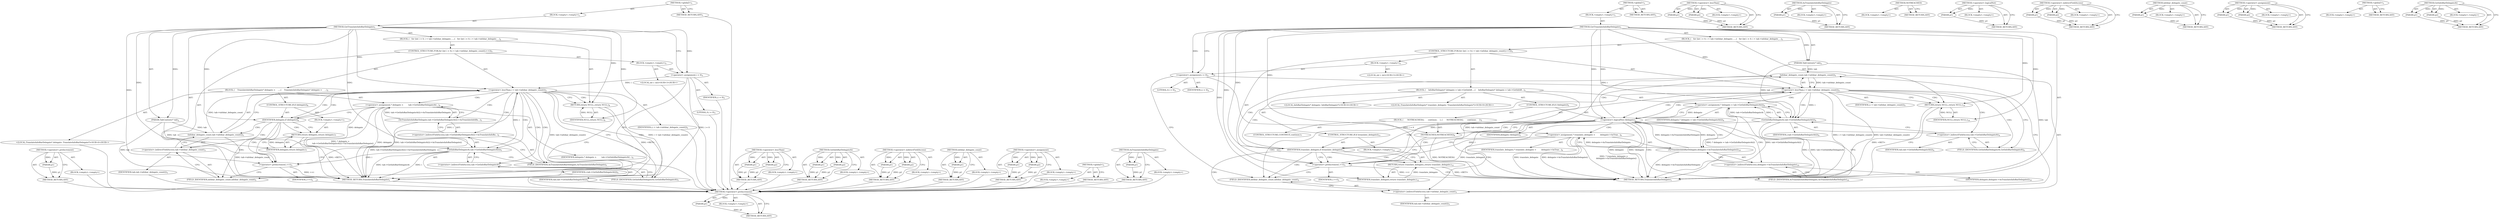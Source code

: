 digraph "AsTranslateInfoBarDelegate" {
vulnerable_98 [label=<(METHOD,&lt;operator&gt;.preIncrement)>];
vulnerable_99 [label=<(PARAM,p1)>];
vulnerable_100 [label=<(BLOCK,&lt;empty&gt;,&lt;empty&gt;)>];
vulnerable_101 [label=<(METHOD_RETURN,ANY)>];
vulnerable_6 [label=<(METHOD,&lt;global&gt;)<SUB>1</SUB>>];
vulnerable_7 [label=<(BLOCK,&lt;empty&gt;,&lt;empty&gt;)<SUB>1</SUB>>];
vulnerable_8 [label=<(METHOD,GetTranslateInfoBarDelegate)<SUB>1</SUB>>];
vulnerable_9 [label=<(PARAM,TabContents* tab)<SUB>2</SUB>>];
vulnerable_10 [label=<(BLOCK,{
   for (int i = 0; i &lt; tab-&gt;infobar_delegate_...,{
   for (int i = 0; i &lt; tab-&gt;infobar_delegate_...)<SUB>2</SUB>>];
vulnerable_11 [label=<(CONTROL_STRUCTURE,FOR,for (int i = 0;i &lt; tab-&gt;infobar_delegate_count();++i))<SUB>3</SUB>>];
vulnerable_12 [label=<(BLOCK,&lt;empty&gt;,&lt;empty&gt;)<SUB>3</SUB>>];
vulnerable_13 [label="<(LOCAL,int i: int)<SUB>3</SUB>>"];
vulnerable_14 [label=<(&lt;operator&gt;.assignment,i = 0)<SUB>3</SUB>>];
vulnerable_15 [label=<(IDENTIFIER,i,i = 0)<SUB>3</SUB>>];
vulnerable_16 [label=<(LITERAL,0,i = 0)<SUB>3</SUB>>];
vulnerable_17 [label=<(&lt;operator&gt;.lessThan,i &lt; tab-&gt;infobar_delegate_count())<SUB>3</SUB>>];
vulnerable_18 [label=<(IDENTIFIER,i,i &lt; tab-&gt;infobar_delegate_count())<SUB>3</SUB>>];
vulnerable_19 [label=<(infobar_delegate_count,tab-&gt;infobar_delegate_count())<SUB>3</SUB>>];
vulnerable_20 [label=<(&lt;operator&gt;.indirectFieldAccess,tab-&gt;infobar_delegate_count)<SUB>3</SUB>>];
vulnerable_21 [label=<(IDENTIFIER,tab,tab-&gt;infobar_delegate_count())<SUB>3</SUB>>];
vulnerable_22 [label=<(FIELD_IDENTIFIER,infobar_delegate_count,infobar_delegate_count)<SUB>3</SUB>>];
vulnerable_23 [label=<(&lt;operator&gt;.preIncrement,++i)<SUB>3</SUB>>];
vulnerable_24 [label=<(IDENTIFIER,i,++i)<SUB>3</SUB>>];
vulnerable_25 [label=<(BLOCK,{
    InfoBarDelegate* delegate = tab-&gt;GetInfoB...,{
    InfoBarDelegate* delegate = tab-&gt;GetInfoB...)<SUB>3</SUB>>];
vulnerable_26 [label="<(LOCAL,InfoBarDelegate* delegate: InfoBarDelegate*)<SUB>4</SUB>>"];
vulnerable_27 [label=<(&lt;operator&gt;.assignment,* delegate = tab-&gt;GetInfoBarDelegateAt(i))<SUB>4</SUB>>];
vulnerable_28 [label=<(IDENTIFIER,delegate,* delegate = tab-&gt;GetInfoBarDelegateAt(i))<SUB>4</SUB>>];
vulnerable_29 [label=<(GetInfoBarDelegateAt,tab-&gt;GetInfoBarDelegateAt(i))<SUB>4</SUB>>];
vulnerable_30 [label=<(&lt;operator&gt;.indirectFieldAccess,tab-&gt;GetInfoBarDelegateAt)<SUB>4</SUB>>];
vulnerable_31 [label=<(IDENTIFIER,tab,tab-&gt;GetInfoBarDelegateAt(i))<SUB>4</SUB>>];
vulnerable_32 [label=<(FIELD_IDENTIFIER,GetInfoBarDelegateAt,GetInfoBarDelegateAt)<SUB>4</SUB>>];
vulnerable_33 [label=<(IDENTIFIER,i,tab-&gt;GetInfoBarDelegateAt(i))<SUB>4</SUB>>];
vulnerable_34 [label=<(CONTROL_STRUCTURE,IF,if (!delegate))<SUB>5</SUB>>];
vulnerable_35 [label=<(&lt;operator&gt;.logicalNot,!delegate)<SUB>5</SUB>>];
vulnerable_36 [label=<(IDENTIFIER,delegate,!delegate)<SUB>5</SUB>>];
vulnerable_37 [label=<(BLOCK,{
      NOTREACHED();
      continue;
    },{
      NOTREACHED();
      continue;
    })<SUB>5</SUB>>];
vulnerable_38 [label=<(NOTREACHED,NOTREACHED())<SUB>6</SUB>>];
vulnerable_39 [label=<(CONTROL_STRUCTURE,CONTINUE,continue;)<SUB>7</SUB>>];
vulnerable_40 [label="<(LOCAL,TranslateInfoBarDelegate* translate_delegate: TranslateInfoBarDelegate*)<SUB>9</SUB>>"];
vulnerable_41 [label=<(&lt;operator&gt;.assignment,* translate_delegate =
        delegate-&gt;AsTran...)<SUB>9</SUB>>];
vulnerable_42 [label=<(IDENTIFIER,translate_delegate,* translate_delegate =
        delegate-&gt;AsTran...)<SUB>9</SUB>>];
vulnerable_43 [label=<(AsTranslateInfoBarDelegate,delegate-&gt;AsTranslateInfoBarDelegate())<SUB>10</SUB>>];
vulnerable_44 [label=<(&lt;operator&gt;.indirectFieldAccess,delegate-&gt;AsTranslateInfoBarDelegate)<SUB>10</SUB>>];
vulnerable_45 [label=<(IDENTIFIER,delegate,delegate-&gt;AsTranslateInfoBarDelegate())<SUB>10</SUB>>];
vulnerable_46 [label=<(FIELD_IDENTIFIER,AsTranslateInfoBarDelegate,AsTranslateInfoBarDelegate)<SUB>10</SUB>>];
vulnerable_47 [label=<(CONTROL_STRUCTURE,IF,if (translate_delegate))<SUB>11</SUB>>];
vulnerable_48 [label=<(IDENTIFIER,translate_delegate,if (translate_delegate))<SUB>11</SUB>>];
vulnerable_49 [label=<(BLOCK,&lt;empty&gt;,&lt;empty&gt;)<SUB>12</SUB>>];
vulnerable_50 [label=<(RETURN,return translate_delegate;,return translate_delegate;)<SUB>12</SUB>>];
vulnerable_51 [label=<(IDENTIFIER,translate_delegate,return translate_delegate;)<SUB>12</SUB>>];
vulnerable_52 [label=<(RETURN,return NULL;,return NULL;)<SUB>14</SUB>>];
vulnerable_53 [label=<(IDENTIFIER,NULL,return NULL;)<SUB>14</SUB>>];
vulnerable_54 [label=<(METHOD_RETURN,TranslateInfoBarDelegate)<SUB>1</SUB>>];
vulnerable_56 [label=<(METHOD_RETURN,ANY)<SUB>1</SUB>>];
vulnerable_84 [label=<(METHOD,&lt;operator&gt;.lessThan)>];
vulnerable_85 [label=<(PARAM,p1)>];
vulnerable_86 [label=<(PARAM,p2)>];
vulnerable_87 [label=<(BLOCK,&lt;empty&gt;,&lt;empty&gt;)>];
vulnerable_88 [label=<(METHOD_RETURN,ANY)>];
vulnerable_114 [label=<(METHOD,AsTranslateInfoBarDelegate)>];
vulnerable_115 [label=<(PARAM,p1)>];
vulnerable_116 [label=<(BLOCK,&lt;empty&gt;,&lt;empty&gt;)>];
vulnerable_117 [label=<(METHOD_RETURN,ANY)>];
vulnerable_111 [label=<(METHOD,NOTREACHED)>];
vulnerable_112 [label=<(BLOCK,&lt;empty&gt;,&lt;empty&gt;)>];
vulnerable_113 [label=<(METHOD_RETURN,ANY)>];
vulnerable_107 [label=<(METHOD,&lt;operator&gt;.logicalNot)>];
vulnerable_108 [label=<(PARAM,p1)>];
vulnerable_109 [label=<(BLOCK,&lt;empty&gt;,&lt;empty&gt;)>];
vulnerable_110 [label=<(METHOD_RETURN,ANY)>];
vulnerable_93 [label=<(METHOD,&lt;operator&gt;.indirectFieldAccess)>];
vulnerable_94 [label=<(PARAM,p1)>];
vulnerable_95 [label=<(PARAM,p2)>];
vulnerable_96 [label=<(BLOCK,&lt;empty&gt;,&lt;empty&gt;)>];
vulnerable_97 [label=<(METHOD_RETURN,ANY)>];
vulnerable_89 [label=<(METHOD,infobar_delegate_count)>];
vulnerable_90 [label=<(PARAM,p1)>];
vulnerable_91 [label=<(BLOCK,&lt;empty&gt;,&lt;empty&gt;)>];
vulnerable_92 [label=<(METHOD_RETURN,ANY)>];
vulnerable_79 [label=<(METHOD,&lt;operator&gt;.assignment)>];
vulnerable_80 [label=<(PARAM,p1)>];
vulnerable_81 [label=<(PARAM,p2)>];
vulnerable_82 [label=<(BLOCK,&lt;empty&gt;,&lt;empty&gt;)>];
vulnerable_83 [label=<(METHOD_RETURN,ANY)>];
vulnerable_73 [label=<(METHOD,&lt;global&gt;)<SUB>1</SUB>>];
vulnerable_74 [label=<(BLOCK,&lt;empty&gt;,&lt;empty&gt;)>];
vulnerable_75 [label=<(METHOD_RETURN,ANY)>];
vulnerable_102 [label=<(METHOD,GetInfoBarDelegateAt)>];
vulnerable_103 [label=<(PARAM,p1)>];
vulnerable_104 [label=<(PARAM,p2)>];
vulnerable_105 [label=<(BLOCK,&lt;empty&gt;,&lt;empty&gt;)>];
vulnerable_106 [label=<(METHOD_RETURN,ANY)>];
fixed_86 [label=<(METHOD,&lt;operator&gt;.preIncrement)>];
fixed_87 [label=<(PARAM,p1)>];
fixed_88 [label=<(BLOCK,&lt;empty&gt;,&lt;empty&gt;)>];
fixed_89 [label=<(METHOD_RETURN,ANY)>];
fixed_6 [label=<(METHOD,&lt;global&gt;)<SUB>1</SUB>>];
fixed_7 [label=<(BLOCK,&lt;empty&gt;,&lt;empty&gt;)<SUB>1</SUB>>];
fixed_8 [label=<(METHOD,GetTranslateInfoBarDelegate)<SUB>1</SUB>>];
fixed_9 [label=<(PARAM,TabContents* tab)<SUB>2</SUB>>];
fixed_10 [label=<(BLOCK,{
   for (int i = 0; i &lt; tab-&gt;infobar_delegate_...,{
   for (int i = 0; i &lt; tab-&gt;infobar_delegate_...)<SUB>2</SUB>>];
fixed_11 [label=<(CONTROL_STRUCTURE,FOR,for (int i = 0;i &lt; tab-&gt;infobar_delegate_count();++i))<SUB>3</SUB>>];
fixed_12 [label=<(BLOCK,&lt;empty&gt;,&lt;empty&gt;)<SUB>3</SUB>>];
fixed_13 [label="<(LOCAL,int i: int)<SUB>3</SUB>>"];
fixed_14 [label=<(&lt;operator&gt;.assignment,i = 0)<SUB>3</SUB>>];
fixed_15 [label=<(IDENTIFIER,i,i = 0)<SUB>3</SUB>>];
fixed_16 [label=<(LITERAL,0,i = 0)<SUB>3</SUB>>];
fixed_17 [label=<(&lt;operator&gt;.lessThan,i &lt; tab-&gt;infobar_delegate_count())<SUB>3</SUB>>];
fixed_18 [label=<(IDENTIFIER,i,i &lt; tab-&gt;infobar_delegate_count())<SUB>3</SUB>>];
fixed_19 [label=<(infobar_delegate_count,tab-&gt;infobar_delegate_count())<SUB>3</SUB>>];
fixed_20 [label=<(&lt;operator&gt;.indirectFieldAccess,tab-&gt;infobar_delegate_count)<SUB>3</SUB>>];
fixed_21 [label=<(IDENTIFIER,tab,tab-&gt;infobar_delegate_count())<SUB>3</SUB>>];
fixed_22 [label=<(FIELD_IDENTIFIER,infobar_delegate_count,infobar_delegate_count)<SUB>3</SUB>>];
fixed_23 [label=<(&lt;operator&gt;.preIncrement,++i)<SUB>3</SUB>>];
fixed_24 [label=<(IDENTIFIER,i,++i)<SUB>3</SUB>>];
fixed_25 [label=<(BLOCK,{
    TranslateInfoBarDelegate* delegate =
    ...,{
    TranslateInfoBarDelegate* delegate =
    ...)<SUB>3</SUB>>];
fixed_26 [label="<(LOCAL,TranslateInfoBarDelegate* delegate: TranslateInfoBarDelegate*)<SUB>4</SUB>>"];
fixed_27 [label=<(&lt;operator&gt;.assignment,* delegate =
        tab-&gt;GetInfoBarDelegateAt(...)<SUB>4</SUB>>];
fixed_28 [label=<(IDENTIFIER,delegate,* delegate =
        tab-&gt;GetInfoBarDelegateAt(...)<SUB>4</SUB>>];
fixed_29 [label=<(AsTranslateInfoBarDelegate,tab-&gt;GetInfoBarDelegateAt(i)-&gt;AsTranslateInfoBa...)<SUB>5</SUB>>];
fixed_30 [label=<(&lt;operator&gt;.indirectFieldAccess,tab-&gt;GetInfoBarDelegateAt(i)-&gt;AsTranslateInfoBa...)<SUB>5</SUB>>];
fixed_31 [label=<(GetInfoBarDelegateAt,tab-&gt;GetInfoBarDelegateAt(i))<SUB>5</SUB>>];
fixed_32 [label=<(&lt;operator&gt;.indirectFieldAccess,tab-&gt;GetInfoBarDelegateAt)<SUB>5</SUB>>];
fixed_33 [label=<(IDENTIFIER,tab,tab-&gt;GetInfoBarDelegateAt(i))<SUB>5</SUB>>];
fixed_34 [label=<(FIELD_IDENTIFIER,GetInfoBarDelegateAt,GetInfoBarDelegateAt)<SUB>5</SUB>>];
fixed_35 [label=<(IDENTIFIER,i,tab-&gt;GetInfoBarDelegateAt(i))<SUB>5</SUB>>];
fixed_36 [label=<(FIELD_IDENTIFIER,AsTranslateInfoBarDelegate,AsTranslateInfoBarDelegate)<SUB>5</SUB>>];
fixed_37 [label=<(CONTROL_STRUCTURE,IF,if (delegate))<SUB>6</SUB>>];
fixed_38 [label=<(IDENTIFIER,delegate,if (delegate))<SUB>6</SUB>>];
fixed_39 [label=<(BLOCK,&lt;empty&gt;,&lt;empty&gt;)<SUB>7</SUB>>];
fixed_40 [label=<(RETURN,return delegate;,return delegate;)<SUB>7</SUB>>];
fixed_41 [label=<(IDENTIFIER,delegate,return delegate;)<SUB>7</SUB>>];
fixed_42 [label=<(RETURN,return NULL;,return NULL;)<SUB>9</SUB>>];
fixed_43 [label=<(IDENTIFIER,NULL,return NULL;)<SUB>9</SUB>>];
fixed_44 [label=<(METHOD_RETURN,TranslateInfoBarDelegate)<SUB>1</SUB>>];
fixed_46 [label=<(METHOD_RETURN,ANY)<SUB>1</SUB>>];
fixed_72 [label=<(METHOD,&lt;operator&gt;.lessThan)>];
fixed_73 [label=<(PARAM,p1)>];
fixed_74 [label=<(PARAM,p2)>];
fixed_75 [label=<(BLOCK,&lt;empty&gt;,&lt;empty&gt;)>];
fixed_76 [label=<(METHOD_RETURN,ANY)>];
fixed_94 [label=<(METHOD,GetInfoBarDelegateAt)>];
fixed_95 [label=<(PARAM,p1)>];
fixed_96 [label=<(PARAM,p2)>];
fixed_97 [label=<(BLOCK,&lt;empty&gt;,&lt;empty&gt;)>];
fixed_98 [label=<(METHOD_RETURN,ANY)>];
fixed_81 [label=<(METHOD,&lt;operator&gt;.indirectFieldAccess)>];
fixed_82 [label=<(PARAM,p1)>];
fixed_83 [label=<(PARAM,p2)>];
fixed_84 [label=<(BLOCK,&lt;empty&gt;,&lt;empty&gt;)>];
fixed_85 [label=<(METHOD_RETURN,ANY)>];
fixed_77 [label=<(METHOD,infobar_delegate_count)>];
fixed_78 [label=<(PARAM,p1)>];
fixed_79 [label=<(BLOCK,&lt;empty&gt;,&lt;empty&gt;)>];
fixed_80 [label=<(METHOD_RETURN,ANY)>];
fixed_67 [label=<(METHOD,&lt;operator&gt;.assignment)>];
fixed_68 [label=<(PARAM,p1)>];
fixed_69 [label=<(PARAM,p2)>];
fixed_70 [label=<(BLOCK,&lt;empty&gt;,&lt;empty&gt;)>];
fixed_71 [label=<(METHOD_RETURN,ANY)>];
fixed_61 [label=<(METHOD,&lt;global&gt;)<SUB>1</SUB>>];
fixed_62 [label=<(BLOCK,&lt;empty&gt;,&lt;empty&gt;)>];
fixed_63 [label=<(METHOD_RETURN,ANY)>];
fixed_90 [label=<(METHOD,AsTranslateInfoBarDelegate)>];
fixed_91 [label=<(PARAM,p1)>];
fixed_92 [label=<(BLOCK,&lt;empty&gt;,&lt;empty&gt;)>];
fixed_93 [label=<(METHOD_RETURN,ANY)>];
vulnerable_98 -> vulnerable_99  [key=0, label="AST: "];
vulnerable_98 -> vulnerable_99  [key=1, label="DDG: "];
vulnerable_98 -> vulnerable_100  [key=0, label="AST: "];
vulnerable_98 -> vulnerable_101  [key=0, label="AST: "];
vulnerable_98 -> vulnerable_101  [key=1, label="CFG: "];
vulnerable_99 -> vulnerable_101  [key=0, label="DDG: p1"];
vulnerable_6 -> vulnerable_7  [key=0, label="AST: "];
vulnerable_6 -> vulnerable_56  [key=0, label="AST: "];
vulnerable_6 -> vulnerable_56  [key=1, label="CFG: "];
vulnerable_7 -> vulnerable_8  [key=0, label="AST: "];
vulnerable_8 -> vulnerable_9  [key=0, label="AST: "];
vulnerable_8 -> vulnerable_9  [key=1, label="DDG: "];
vulnerable_8 -> vulnerable_10  [key=0, label="AST: "];
vulnerable_8 -> vulnerable_54  [key=0, label="AST: "];
vulnerable_8 -> vulnerable_14  [key=0, label="CFG: "];
vulnerable_8 -> vulnerable_14  [key=1, label="DDG: "];
vulnerable_8 -> vulnerable_52  [key=0, label="DDG: "];
vulnerable_8 -> vulnerable_53  [key=0, label="DDG: "];
vulnerable_8 -> vulnerable_17  [key=0, label="DDG: "];
vulnerable_8 -> vulnerable_23  [key=0, label="DDG: "];
vulnerable_8 -> vulnerable_48  [key=0, label="DDG: "];
vulnerable_8 -> vulnerable_29  [key=0, label="DDG: "];
vulnerable_8 -> vulnerable_35  [key=0, label="DDG: "];
vulnerable_8 -> vulnerable_38  [key=0, label="DDG: "];
vulnerable_8 -> vulnerable_51  [key=0, label="DDG: "];
vulnerable_9 -> vulnerable_54  [key=0, label="DDG: tab"];
vulnerable_9 -> vulnerable_19  [key=0, label="DDG: tab"];
vulnerable_9 -> vulnerable_29  [key=0, label="DDG: tab"];
vulnerable_10 -> vulnerable_11  [key=0, label="AST: "];
vulnerable_10 -> vulnerable_52  [key=0, label="AST: "];
vulnerable_11 -> vulnerable_12  [key=0, label="AST: "];
vulnerable_11 -> vulnerable_17  [key=0, label="AST: "];
vulnerable_11 -> vulnerable_23  [key=0, label="AST: "];
vulnerable_11 -> vulnerable_25  [key=0, label="AST: "];
vulnerable_12 -> vulnerable_13  [key=0, label="AST: "];
vulnerable_12 -> vulnerable_14  [key=0, label="AST: "];
vulnerable_14 -> vulnerable_15  [key=0, label="AST: "];
vulnerable_14 -> vulnerable_16  [key=0, label="AST: "];
vulnerable_14 -> vulnerable_22  [key=0, label="CFG: "];
vulnerable_14 -> vulnerable_54  [key=0, label="DDG: i = 0"];
vulnerable_14 -> vulnerable_17  [key=0, label="DDG: i"];
vulnerable_17 -> vulnerable_18  [key=0, label="AST: "];
vulnerable_17 -> vulnerable_19  [key=0, label="AST: "];
vulnerable_17 -> vulnerable_32  [key=0, label="CFG: "];
vulnerable_17 -> vulnerable_32  [key=1, label="CDG: "];
vulnerable_17 -> vulnerable_52  [key=0, label="CFG: "];
vulnerable_17 -> vulnerable_52  [key=1, label="CDG: "];
vulnerable_17 -> vulnerable_54  [key=0, label="DDG: tab-&gt;infobar_delegate_count()"];
vulnerable_17 -> vulnerable_54  [key=1, label="DDG: i &lt; tab-&gt;infobar_delegate_count()"];
vulnerable_17 -> vulnerable_29  [key=0, label="DDG: i"];
vulnerable_17 -> vulnerable_29  [key=1, label="CDG: "];
vulnerable_17 -> vulnerable_30  [key=0, label="CDG: "];
vulnerable_17 -> vulnerable_27  [key=0, label="CDG: "];
vulnerable_17 -> vulnerable_35  [key=0, label="CDG: "];
vulnerable_19 -> vulnerable_20  [key=0, label="AST: "];
vulnerable_19 -> vulnerable_17  [key=0, label="CFG: "];
vulnerable_19 -> vulnerable_17  [key=1, label="DDG: tab-&gt;infobar_delegate_count"];
vulnerable_19 -> vulnerable_54  [key=0, label="DDG: tab-&gt;infobar_delegate_count"];
vulnerable_20 -> vulnerable_21  [key=0, label="AST: "];
vulnerable_20 -> vulnerable_22  [key=0, label="AST: "];
vulnerable_20 -> vulnerable_19  [key=0, label="CFG: "];
vulnerable_22 -> vulnerable_20  [key=0, label="CFG: "];
vulnerable_23 -> vulnerable_24  [key=0, label="AST: "];
vulnerable_23 -> vulnerable_22  [key=0, label="CFG: "];
vulnerable_23 -> vulnerable_54  [key=0, label="DDG: ++i"];
vulnerable_23 -> vulnerable_17  [key=0, label="DDG: i"];
vulnerable_25 -> vulnerable_26  [key=0, label="AST: "];
vulnerable_25 -> vulnerable_27  [key=0, label="AST: "];
vulnerable_25 -> vulnerable_34  [key=0, label="AST: "];
vulnerable_25 -> vulnerable_40  [key=0, label="AST: "];
vulnerable_25 -> vulnerable_41  [key=0, label="AST: "];
vulnerable_25 -> vulnerable_47  [key=0, label="AST: "];
vulnerable_27 -> vulnerable_28  [key=0, label="AST: "];
vulnerable_27 -> vulnerable_29  [key=0, label="AST: "];
vulnerable_27 -> vulnerable_35  [key=0, label="CFG: "];
vulnerable_27 -> vulnerable_35  [key=1, label="DDG: delegate"];
vulnerable_27 -> vulnerable_54  [key=0, label="DDG: tab-&gt;GetInfoBarDelegateAt(i)"];
vulnerable_27 -> vulnerable_54  [key=1, label="DDG: * delegate = tab-&gt;GetInfoBarDelegateAt(i)"];
vulnerable_29 -> vulnerable_30  [key=0, label="AST: "];
vulnerable_29 -> vulnerable_33  [key=0, label="AST: "];
vulnerable_29 -> vulnerable_27  [key=0, label="CFG: "];
vulnerable_29 -> vulnerable_27  [key=1, label="DDG: tab-&gt;GetInfoBarDelegateAt"];
vulnerable_29 -> vulnerable_27  [key=2, label="DDG: i"];
vulnerable_29 -> vulnerable_54  [key=0, label="DDG: tab-&gt;GetInfoBarDelegateAt"];
vulnerable_29 -> vulnerable_54  [key=1, label="DDG: i"];
vulnerable_29 -> vulnerable_23  [key=0, label="DDG: i"];
vulnerable_30 -> vulnerable_31  [key=0, label="AST: "];
vulnerable_30 -> vulnerable_32  [key=0, label="AST: "];
vulnerable_30 -> vulnerable_29  [key=0, label="CFG: "];
vulnerable_32 -> vulnerable_30  [key=0, label="CFG: "];
vulnerable_34 -> vulnerable_35  [key=0, label="AST: "];
vulnerable_34 -> vulnerable_37  [key=0, label="AST: "];
vulnerable_35 -> vulnerable_36  [key=0, label="AST: "];
vulnerable_35 -> vulnerable_38  [key=0, label="CFG: "];
vulnerable_35 -> vulnerable_38  [key=1, label="CDG: "];
vulnerable_35 -> vulnerable_46  [key=0, label="CFG: "];
vulnerable_35 -> vulnerable_46  [key=1, label="CDG: "];
vulnerable_35 -> vulnerable_54  [key=0, label="DDG: delegate"];
vulnerable_35 -> vulnerable_54  [key=1, label="DDG: !delegate"];
vulnerable_35 -> vulnerable_43  [key=0, label="DDG: delegate"];
vulnerable_35 -> vulnerable_43  [key=1, label="CDG: "];
vulnerable_35 -> vulnerable_17  [key=0, label="CDG: "];
vulnerable_35 -> vulnerable_48  [key=0, label="CDG: "];
vulnerable_35 -> vulnerable_23  [key=0, label="CDG: "];
vulnerable_35 -> vulnerable_19  [key=0, label="CDG: "];
vulnerable_35 -> vulnerable_20  [key=0, label="CDG: "];
vulnerable_35 -> vulnerable_22  [key=0, label="CDG: "];
vulnerable_35 -> vulnerable_41  [key=0, label="CDG: "];
vulnerable_35 -> vulnerable_44  [key=0, label="CDG: "];
vulnerable_37 -> vulnerable_38  [key=0, label="AST: "];
vulnerable_37 -> vulnerable_39  [key=0, label="AST: "];
vulnerable_38 -> vulnerable_23  [key=0, label="CFG: "];
vulnerable_38 -> vulnerable_54  [key=0, label="DDG: NOTREACHED()"];
vulnerable_41 -> vulnerable_42  [key=0, label="AST: "];
vulnerable_41 -> vulnerable_43  [key=0, label="AST: "];
vulnerable_41 -> vulnerable_48  [key=0, label="CFG: "];
vulnerable_41 -> vulnerable_54  [key=0, label="DDG: translate_delegate"];
vulnerable_41 -> vulnerable_54  [key=1, label="DDG: delegate-&gt;AsTranslateInfoBarDelegate()"];
vulnerable_41 -> vulnerable_54  [key=2, label="DDG: * translate_delegate =
        delegate-&gt;AsTranslateInfoBarDelegate()"];
vulnerable_41 -> vulnerable_51  [key=0, label="DDG: translate_delegate"];
vulnerable_43 -> vulnerable_44  [key=0, label="AST: "];
vulnerable_43 -> vulnerable_41  [key=0, label="CFG: "];
vulnerable_43 -> vulnerable_41  [key=1, label="DDG: delegate-&gt;AsTranslateInfoBarDelegate"];
vulnerable_43 -> vulnerable_54  [key=0, label="DDG: delegate-&gt;AsTranslateInfoBarDelegate"];
vulnerable_43 -> vulnerable_35  [key=0, label="DDG: delegate-&gt;AsTranslateInfoBarDelegate"];
vulnerable_44 -> vulnerable_45  [key=0, label="AST: "];
vulnerable_44 -> vulnerable_46  [key=0, label="AST: "];
vulnerable_44 -> vulnerable_43  [key=0, label="CFG: "];
vulnerable_46 -> vulnerable_44  [key=0, label="CFG: "];
vulnerable_47 -> vulnerable_48  [key=0, label="AST: "];
vulnerable_47 -> vulnerable_49  [key=0, label="AST: "];
vulnerable_48 -> vulnerable_50  [key=0, label="CFG: "];
vulnerable_48 -> vulnerable_50  [key=1, label="CDG: "];
vulnerable_48 -> vulnerable_23  [key=0, label="CFG: "];
vulnerable_48 -> vulnerable_23  [key=1, label="CDG: "];
vulnerable_48 -> vulnerable_17  [key=0, label="CDG: "];
vulnerable_48 -> vulnerable_19  [key=0, label="CDG: "];
vulnerable_48 -> vulnerable_20  [key=0, label="CDG: "];
vulnerable_48 -> vulnerable_22  [key=0, label="CDG: "];
vulnerable_49 -> vulnerable_50  [key=0, label="AST: "];
vulnerable_50 -> vulnerable_51  [key=0, label="AST: "];
vulnerable_50 -> vulnerable_54  [key=0, label="CFG: "];
vulnerable_50 -> vulnerable_54  [key=1, label="DDG: &lt;RET&gt;"];
vulnerable_51 -> vulnerable_50  [key=0, label="DDG: translate_delegate"];
vulnerable_52 -> vulnerable_53  [key=0, label="AST: "];
vulnerable_52 -> vulnerable_54  [key=0, label="CFG: "];
vulnerable_52 -> vulnerable_54  [key=1, label="DDG: &lt;RET&gt;"];
vulnerable_53 -> vulnerable_52  [key=0, label="DDG: NULL"];
vulnerable_84 -> vulnerable_85  [key=0, label="AST: "];
vulnerable_84 -> vulnerable_85  [key=1, label="DDG: "];
vulnerable_84 -> vulnerable_87  [key=0, label="AST: "];
vulnerable_84 -> vulnerable_86  [key=0, label="AST: "];
vulnerable_84 -> vulnerable_86  [key=1, label="DDG: "];
vulnerable_84 -> vulnerable_88  [key=0, label="AST: "];
vulnerable_84 -> vulnerable_88  [key=1, label="CFG: "];
vulnerable_85 -> vulnerable_88  [key=0, label="DDG: p1"];
vulnerable_86 -> vulnerable_88  [key=0, label="DDG: p2"];
vulnerable_114 -> vulnerable_115  [key=0, label="AST: "];
vulnerable_114 -> vulnerable_115  [key=1, label="DDG: "];
vulnerable_114 -> vulnerable_116  [key=0, label="AST: "];
vulnerable_114 -> vulnerable_117  [key=0, label="AST: "];
vulnerable_114 -> vulnerable_117  [key=1, label="CFG: "];
vulnerable_115 -> vulnerable_117  [key=0, label="DDG: p1"];
vulnerable_111 -> vulnerable_112  [key=0, label="AST: "];
vulnerable_111 -> vulnerable_113  [key=0, label="AST: "];
vulnerable_111 -> vulnerable_113  [key=1, label="CFG: "];
vulnerable_107 -> vulnerable_108  [key=0, label="AST: "];
vulnerable_107 -> vulnerable_108  [key=1, label="DDG: "];
vulnerable_107 -> vulnerable_109  [key=0, label="AST: "];
vulnerable_107 -> vulnerable_110  [key=0, label="AST: "];
vulnerable_107 -> vulnerable_110  [key=1, label="CFG: "];
vulnerable_108 -> vulnerable_110  [key=0, label="DDG: p1"];
vulnerable_93 -> vulnerable_94  [key=0, label="AST: "];
vulnerable_93 -> vulnerable_94  [key=1, label="DDG: "];
vulnerable_93 -> vulnerable_96  [key=0, label="AST: "];
vulnerable_93 -> vulnerable_95  [key=0, label="AST: "];
vulnerable_93 -> vulnerable_95  [key=1, label="DDG: "];
vulnerable_93 -> vulnerable_97  [key=0, label="AST: "];
vulnerable_93 -> vulnerable_97  [key=1, label="CFG: "];
vulnerable_94 -> vulnerable_97  [key=0, label="DDG: p1"];
vulnerable_95 -> vulnerable_97  [key=0, label="DDG: p2"];
vulnerable_89 -> vulnerable_90  [key=0, label="AST: "];
vulnerable_89 -> vulnerable_90  [key=1, label="DDG: "];
vulnerable_89 -> vulnerable_91  [key=0, label="AST: "];
vulnerable_89 -> vulnerable_92  [key=0, label="AST: "];
vulnerable_89 -> vulnerable_92  [key=1, label="CFG: "];
vulnerable_90 -> vulnerable_92  [key=0, label="DDG: p1"];
vulnerable_79 -> vulnerable_80  [key=0, label="AST: "];
vulnerable_79 -> vulnerable_80  [key=1, label="DDG: "];
vulnerable_79 -> vulnerable_82  [key=0, label="AST: "];
vulnerable_79 -> vulnerable_81  [key=0, label="AST: "];
vulnerable_79 -> vulnerable_81  [key=1, label="DDG: "];
vulnerable_79 -> vulnerable_83  [key=0, label="AST: "];
vulnerable_79 -> vulnerable_83  [key=1, label="CFG: "];
vulnerable_80 -> vulnerable_83  [key=0, label="DDG: p1"];
vulnerable_81 -> vulnerable_83  [key=0, label="DDG: p2"];
vulnerable_73 -> vulnerable_74  [key=0, label="AST: "];
vulnerable_73 -> vulnerable_75  [key=0, label="AST: "];
vulnerable_73 -> vulnerable_75  [key=1, label="CFG: "];
vulnerable_102 -> vulnerable_103  [key=0, label="AST: "];
vulnerable_102 -> vulnerable_103  [key=1, label="DDG: "];
vulnerable_102 -> vulnerable_105  [key=0, label="AST: "];
vulnerable_102 -> vulnerable_104  [key=0, label="AST: "];
vulnerable_102 -> vulnerable_104  [key=1, label="DDG: "];
vulnerable_102 -> vulnerable_106  [key=0, label="AST: "];
vulnerable_102 -> vulnerable_106  [key=1, label="CFG: "];
vulnerable_103 -> vulnerable_106  [key=0, label="DDG: p1"];
vulnerable_104 -> vulnerable_106  [key=0, label="DDG: p2"];
fixed_86 -> fixed_87  [key=0, label="AST: "];
fixed_86 -> fixed_87  [key=1, label="DDG: "];
fixed_86 -> fixed_88  [key=0, label="AST: "];
fixed_86 -> fixed_89  [key=0, label="AST: "];
fixed_86 -> fixed_89  [key=1, label="CFG: "];
fixed_87 -> fixed_89  [key=0, label="DDG: p1"];
fixed_88 -> vulnerable_98  [key=0];
fixed_89 -> vulnerable_98  [key=0];
fixed_6 -> fixed_7  [key=0, label="AST: "];
fixed_6 -> fixed_46  [key=0, label="AST: "];
fixed_6 -> fixed_46  [key=1, label="CFG: "];
fixed_7 -> fixed_8  [key=0, label="AST: "];
fixed_8 -> fixed_9  [key=0, label="AST: "];
fixed_8 -> fixed_9  [key=1, label="DDG: "];
fixed_8 -> fixed_10  [key=0, label="AST: "];
fixed_8 -> fixed_44  [key=0, label="AST: "];
fixed_8 -> fixed_14  [key=0, label="CFG: "];
fixed_8 -> fixed_14  [key=1, label="DDG: "];
fixed_8 -> fixed_42  [key=0, label="DDG: "];
fixed_8 -> fixed_43  [key=0, label="DDG: "];
fixed_8 -> fixed_17  [key=0, label="DDG: "];
fixed_8 -> fixed_23  [key=0, label="DDG: "];
fixed_8 -> fixed_38  [key=0, label="DDG: "];
fixed_8 -> fixed_41  [key=0, label="DDG: "];
fixed_8 -> fixed_31  [key=0, label="DDG: "];
fixed_9 -> fixed_44  [key=0, label="DDG: tab"];
fixed_9 -> fixed_19  [key=0, label="DDG: tab"];
fixed_9 -> fixed_31  [key=0, label="DDG: tab"];
fixed_10 -> fixed_11  [key=0, label="AST: "];
fixed_10 -> fixed_42  [key=0, label="AST: "];
fixed_11 -> fixed_12  [key=0, label="AST: "];
fixed_11 -> fixed_17  [key=0, label="AST: "];
fixed_11 -> fixed_23  [key=0, label="AST: "];
fixed_11 -> fixed_25  [key=0, label="AST: "];
fixed_12 -> fixed_13  [key=0, label="AST: "];
fixed_12 -> fixed_14  [key=0, label="AST: "];
fixed_13 -> vulnerable_98  [key=0];
fixed_14 -> fixed_15  [key=0, label="AST: "];
fixed_14 -> fixed_16  [key=0, label="AST: "];
fixed_14 -> fixed_22  [key=0, label="CFG: "];
fixed_14 -> fixed_44  [key=0, label="DDG: i = 0"];
fixed_14 -> fixed_17  [key=0, label="DDG: i"];
fixed_15 -> vulnerable_98  [key=0];
fixed_16 -> vulnerable_98  [key=0];
fixed_17 -> fixed_18  [key=0, label="AST: "];
fixed_17 -> fixed_19  [key=0, label="AST: "];
fixed_17 -> fixed_34  [key=0, label="CFG: "];
fixed_17 -> fixed_34  [key=1, label="CDG: "];
fixed_17 -> fixed_42  [key=0, label="CFG: "];
fixed_17 -> fixed_42  [key=1, label="CDG: "];
fixed_17 -> fixed_44  [key=0, label="DDG: tab-&gt;infobar_delegate_count()"];
fixed_17 -> fixed_44  [key=1, label="DDG: i &lt; tab-&gt;infobar_delegate_count()"];
fixed_17 -> fixed_31  [key=0, label="DDG: i"];
fixed_17 -> fixed_31  [key=1, label="CDG: "];
fixed_17 -> fixed_30  [key=0, label="CDG: "];
fixed_17 -> fixed_29  [key=0, label="CDG: "];
fixed_17 -> fixed_32  [key=0, label="CDG: "];
fixed_17 -> fixed_36  [key=0, label="CDG: "];
fixed_17 -> fixed_38  [key=0, label="CDG: "];
fixed_17 -> fixed_27  [key=0, label="CDG: "];
fixed_18 -> vulnerable_98  [key=0];
fixed_19 -> fixed_20  [key=0, label="AST: "];
fixed_19 -> fixed_17  [key=0, label="CFG: "];
fixed_19 -> fixed_17  [key=1, label="DDG: tab-&gt;infobar_delegate_count"];
fixed_19 -> fixed_44  [key=0, label="DDG: tab-&gt;infobar_delegate_count"];
fixed_20 -> fixed_21  [key=0, label="AST: "];
fixed_20 -> fixed_22  [key=0, label="AST: "];
fixed_20 -> fixed_19  [key=0, label="CFG: "];
fixed_21 -> vulnerable_98  [key=0];
fixed_22 -> fixed_20  [key=0, label="CFG: "];
fixed_23 -> fixed_24  [key=0, label="AST: "];
fixed_23 -> fixed_22  [key=0, label="CFG: "];
fixed_23 -> fixed_44  [key=0, label="DDG: ++i"];
fixed_23 -> fixed_17  [key=0, label="DDG: i"];
fixed_24 -> vulnerable_98  [key=0];
fixed_25 -> fixed_26  [key=0, label="AST: "];
fixed_25 -> fixed_27  [key=0, label="AST: "];
fixed_25 -> fixed_37  [key=0, label="AST: "];
fixed_26 -> vulnerable_98  [key=0];
fixed_27 -> fixed_28  [key=0, label="AST: "];
fixed_27 -> fixed_29  [key=0, label="AST: "];
fixed_27 -> fixed_38  [key=0, label="CFG: "];
fixed_27 -> fixed_44  [key=0, label="DDG: delegate"];
fixed_27 -> fixed_44  [key=1, label="DDG: tab-&gt;GetInfoBarDelegateAt(i)-&gt;AsTranslateInfoBarDelegate()"];
fixed_27 -> fixed_44  [key=2, label="DDG: * delegate =
        tab-&gt;GetInfoBarDelegateAt(i)-&gt;AsTranslateInfoBarDelegate()"];
fixed_27 -> fixed_41  [key=0, label="DDG: delegate"];
fixed_28 -> vulnerable_98  [key=0];
fixed_29 -> fixed_30  [key=0, label="AST: "];
fixed_29 -> fixed_27  [key=0, label="CFG: "];
fixed_29 -> fixed_27  [key=1, label="DDG: tab-&gt;GetInfoBarDelegateAt(i)-&gt;AsTranslateInfoBarDelegate"];
fixed_29 -> fixed_44  [key=0, label="DDG: tab-&gt;GetInfoBarDelegateAt(i)-&gt;AsTranslateInfoBarDelegate"];
fixed_30 -> fixed_31  [key=0, label="AST: "];
fixed_30 -> fixed_36  [key=0, label="AST: "];
fixed_30 -> fixed_29  [key=0, label="CFG: "];
fixed_31 -> fixed_32  [key=0, label="AST: "];
fixed_31 -> fixed_35  [key=0, label="AST: "];
fixed_31 -> fixed_36  [key=0, label="CFG: "];
fixed_31 -> fixed_44  [key=0, label="DDG: tab-&gt;GetInfoBarDelegateAt"];
fixed_31 -> fixed_44  [key=1, label="DDG: i"];
fixed_31 -> fixed_23  [key=0, label="DDG: i"];
fixed_32 -> fixed_33  [key=0, label="AST: "];
fixed_32 -> fixed_34  [key=0, label="AST: "];
fixed_32 -> fixed_31  [key=0, label="CFG: "];
fixed_33 -> vulnerable_98  [key=0];
fixed_34 -> fixed_32  [key=0, label="CFG: "];
fixed_35 -> vulnerable_98  [key=0];
fixed_36 -> fixed_30  [key=0, label="CFG: "];
fixed_37 -> fixed_38  [key=0, label="AST: "];
fixed_37 -> fixed_39  [key=0, label="AST: "];
fixed_38 -> fixed_40  [key=0, label="CFG: "];
fixed_38 -> fixed_40  [key=1, label="CDG: "];
fixed_38 -> fixed_23  [key=0, label="CFG: "];
fixed_38 -> fixed_23  [key=1, label="CDG: "];
fixed_38 -> fixed_17  [key=0, label="CDG: "];
fixed_38 -> fixed_19  [key=0, label="CDG: "];
fixed_38 -> fixed_20  [key=0, label="CDG: "];
fixed_38 -> fixed_22  [key=0, label="CDG: "];
fixed_39 -> fixed_40  [key=0, label="AST: "];
fixed_40 -> fixed_41  [key=0, label="AST: "];
fixed_40 -> fixed_44  [key=0, label="CFG: "];
fixed_40 -> fixed_44  [key=1, label="DDG: &lt;RET&gt;"];
fixed_41 -> fixed_40  [key=0, label="DDG: delegate"];
fixed_42 -> fixed_43  [key=0, label="AST: "];
fixed_42 -> fixed_44  [key=0, label="CFG: "];
fixed_42 -> fixed_44  [key=1, label="DDG: &lt;RET&gt;"];
fixed_43 -> fixed_42  [key=0, label="DDG: NULL"];
fixed_44 -> vulnerable_98  [key=0];
fixed_46 -> vulnerable_98  [key=0];
fixed_72 -> fixed_73  [key=0, label="AST: "];
fixed_72 -> fixed_73  [key=1, label="DDG: "];
fixed_72 -> fixed_75  [key=0, label="AST: "];
fixed_72 -> fixed_74  [key=0, label="AST: "];
fixed_72 -> fixed_74  [key=1, label="DDG: "];
fixed_72 -> fixed_76  [key=0, label="AST: "];
fixed_72 -> fixed_76  [key=1, label="CFG: "];
fixed_73 -> fixed_76  [key=0, label="DDG: p1"];
fixed_74 -> fixed_76  [key=0, label="DDG: p2"];
fixed_75 -> vulnerable_98  [key=0];
fixed_76 -> vulnerable_98  [key=0];
fixed_94 -> fixed_95  [key=0, label="AST: "];
fixed_94 -> fixed_95  [key=1, label="DDG: "];
fixed_94 -> fixed_97  [key=0, label="AST: "];
fixed_94 -> fixed_96  [key=0, label="AST: "];
fixed_94 -> fixed_96  [key=1, label="DDG: "];
fixed_94 -> fixed_98  [key=0, label="AST: "];
fixed_94 -> fixed_98  [key=1, label="CFG: "];
fixed_95 -> fixed_98  [key=0, label="DDG: p1"];
fixed_96 -> fixed_98  [key=0, label="DDG: p2"];
fixed_97 -> vulnerable_98  [key=0];
fixed_98 -> vulnerable_98  [key=0];
fixed_81 -> fixed_82  [key=0, label="AST: "];
fixed_81 -> fixed_82  [key=1, label="DDG: "];
fixed_81 -> fixed_84  [key=0, label="AST: "];
fixed_81 -> fixed_83  [key=0, label="AST: "];
fixed_81 -> fixed_83  [key=1, label="DDG: "];
fixed_81 -> fixed_85  [key=0, label="AST: "];
fixed_81 -> fixed_85  [key=1, label="CFG: "];
fixed_82 -> fixed_85  [key=0, label="DDG: p1"];
fixed_83 -> fixed_85  [key=0, label="DDG: p2"];
fixed_84 -> vulnerable_98  [key=0];
fixed_85 -> vulnerable_98  [key=0];
fixed_77 -> fixed_78  [key=0, label="AST: "];
fixed_77 -> fixed_78  [key=1, label="DDG: "];
fixed_77 -> fixed_79  [key=0, label="AST: "];
fixed_77 -> fixed_80  [key=0, label="AST: "];
fixed_77 -> fixed_80  [key=1, label="CFG: "];
fixed_78 -> fixed_80  [key=0, label="DDG: p1"];
fixed_79 -> vulnerable_98  [key=0];
fixed_80 -> vulnerable_98  [key=0];
fixed_67 -> fixed_68  [key=0, label="AST: "];
fixed_67 -> fixed_68  [key=1, label="DDG: "];
fixed_67 -> fixed_70  [key=0, label="AST: "];
fixed_67 -> fixed_69  [key=0, label="AST: "];
fixed_67 -> fixed_69  [key=1, label="DDG: "];
fixed_67 -> fixed_71  [key=0, label="AST: "];
fixed_67 -> fixed_71  [key=1, label="CFG: "];
fixed_68 -> fixed_71  [key=0, label="DDG: p1"];
fixed_69 -> fixed_71  [key=0, label="DDG: p2"];
fixed_70 -> vulnerable_98  [key=0];
fixed_71 -> vulnerable_98  [key=0];
fixed_61 -> fixed_62  [key=0, label="AST: "];
fixed_61 -> fixed_63  [key=0, label="AST: "];
fixed_61 -> fixed_63  [key=1, label="CFG: "];
fixed_62 -> vulnerable_98  [key=0];
fixed_63 -> vulnerable_98  [key=0];
fixed_90 -> fixed_91  [key=0, label="AST: "];
fixed_90 -> fixed_91  [key=1, label="DDG: "];
fixed_90 -> fixed_92  [key=0, label="AST: "];
fixed_90 -> fixed_93  [key=0, label="AST: "];
fixed_90 -> fixed_93  [key=1, label="CFG: "];
fixed_91 -> fixed_93  [key=0, label="DDG: p1"];
fixed_92 -> vulnerable_98  [key=0];
fixed_93 -> vulnerable_98  [key=0];
}
